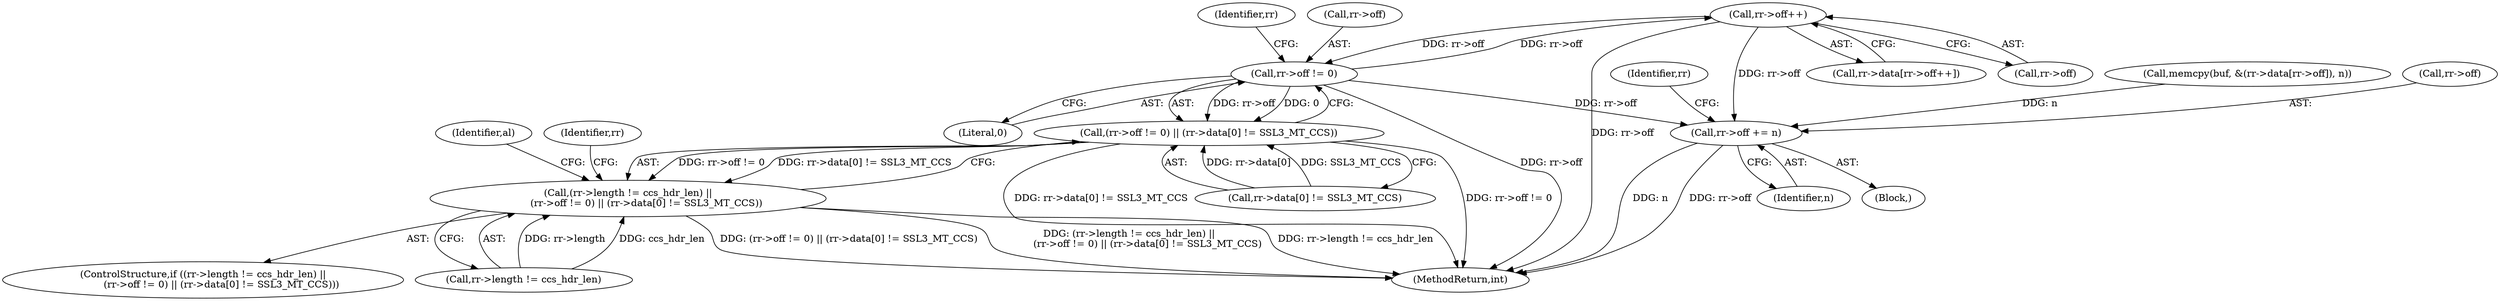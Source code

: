 digraph "0_openssl_e9bbefbf0f24c57645e7ad6a5a71ae649d18ac8e@pointer" {
"1000839" [label="(Call,rr->off++)"];
"1001451" [label="(Call,rr->off != 0)"];
"1000839" [label="(Call,rr->off++)"];
"1000567" [label="(Call,rr->off += n)"];
"1001450" [label="(Call,(rr->off != 0) || (rr->data[0] != SSL3_MT_CCS))"];
"1001444" [label="(Call,(rr->length != ccs_hdr_len) ||\n            (rr->off != 0) || (rr->data[0] != SSL3_MT_CCS))"];
"1000561" [label="(Block,)"];
"1000571" [label="(Identifier,n)"];
"1001465" [label="(Identifier,al)"];
"1001473" [label="(Identifier,rr)"];
"1000835" [label="(Call,rr->data[rr->off++])"];
"1001455" [label="(Literal,0)"];
"1001451" [label="(Call,rr->off != 0)"];
"1000547" [label="(Call,memcpy(buf, &(rr->data[rr->off]), n))"];
"1001819" [label="(MethodReturn,int)"];
"1000840" [label="(Call,rr->off)"];
"1001450" [label="(Call,(rr->off != 0) || (rr->data[0] != SSL3_MT_CCS))"];
"1000568" [label="(Call,rr->off)"];
"1000575" [label="(Identifier,rr)"];
"1001459" [label="(Identifier,rr)"];
"1000839" [label="(Call,rr->off++)"];
"1001444" [label="(Call,(rr->length != ccs_hdr_len) ||\n            (rr->off != 0) || (rr->data[0] != SSL3_MT_CCS))"];
"1001443" [label="(ControlStructure,if ((rr->length != ccs_hdr_len) ||\n            (rr->off != 0) || (rr->data[0] != SSL3_MT_CCS)))"];
"1001445" [label="(Call,rr->length != ccs_hdr_len)"];
"1000567" [label="(Call,rr->off += n)"];
"1001456" [label="(Call,rr->data[0] != SSL3_MT_CCS)"];
"1001452" [label="(Call,rr->off)"];
"1000839" -> "1000835"  [label="AST: "];
"1000839" -> "1000840"  [label="CFG: "];
"1000840" -> "1000839"  [label="AST: "];
"1000835" -> "1000839"  [label="CFG: "];
"1000839" -> "1001819"  [label="DDG: rr->off"];
"1000839" -> "1000567"  [label="DDG: rr->off"];
"1001451" -> "1000839"  [label="DDG: rr->off"];
"1000839" -> "1001451"  [label="DDG: rr->off"];
"1001451" -> "1001450"  [label="AST: "];
"1001451" -> "1001455"  [label="CFG: "];
"1001452" -> "1001451"  [label="AST: "];
"1001455" -> "1001451"  [label="AST: "];
"1001459" -> "1001451"  [label="CFG: "];
"1001450" -> "1001451"  [label="CFG: "];
"1001451" -> "1001819"  [label="DDG: rr->off"];
"1001451" -> "1000567"  [label="DDG: rr->off"];
"1001451" -> "1001450"  [label="DDG: rr->off"];
"1001451" -> "1001450"  [label="DDG: 0"];
"1000567" -> "1000561"  [label="AST: "];
"1000567" -> "1000571"  [label="CFG: "];
"1000568" -> "1000567"  [label="AST: "];
"1000571" -> "1000567"  [label="AST: "];
"1000575" -> "1000567"  [label="CFG: "];
"1000567" -> "1001819"  [label="DDG: n"];
"1000567" -> "1001819"  [label="DDG: rr->off"];
"1000547" -> "1000567"  [label="DDG: n"];
"1001450" -> "1001444"  [label="AST: "];
"1001450" -> "1001456"  [label="CFG: "];
"1001456" -> "1001450"  [label="AST: "];
"1001444" -> "1001450"  [label="CFG: "];
"1001450" -> "1001819"  [label="DDG: rr->off != 0"];
"1001450" -> "1001819"  [label="DDG: rr->data[0] != SSL3_MT_CCS"];
"1001450" -> "1001444"  [label="DDG: rr->off != 0"];
"1001450" -> "1001444"  [label="DDG: rr->data[0] != SSL3_MT_CCS"];
"1001456" -> "1001450"  [label="DDG: rr->data[0]"];
"1001456" -> "1001450"  [label="DDG: SSL3_MT_CCS"];
"1001444" -> "1001443"  [label="AST: "];
"1001444" -> "1001445"  [label="CFG: "];
"1001445" -> "1001444"  [label="AST: "];
"1001465" -> "1001444"  [label="CFG: "];
"1001473" -> "1001444"  [label="CFG: "];
"1001444" -> "1001819"  [label="DDG: (rr->length != ccs_hdr_len) ||\n            (rr->off != 0) || (rr->data[0] != SSL3_MT_CCS)"];
"1001444" -> "1001819"  [label="DDG: rr->length != ccs_hdr_len"];
"1001444" -> "1001819"  [label="DDG: (rr->off != 0) || (rr->data[0] != SSL3_MT_CCS)"];
"1001445" -> "1001444"  [label="DDG: rr->length"];
"1001445" -> "1001444"  [label="DDG: ccs_hdr_len"];
}
